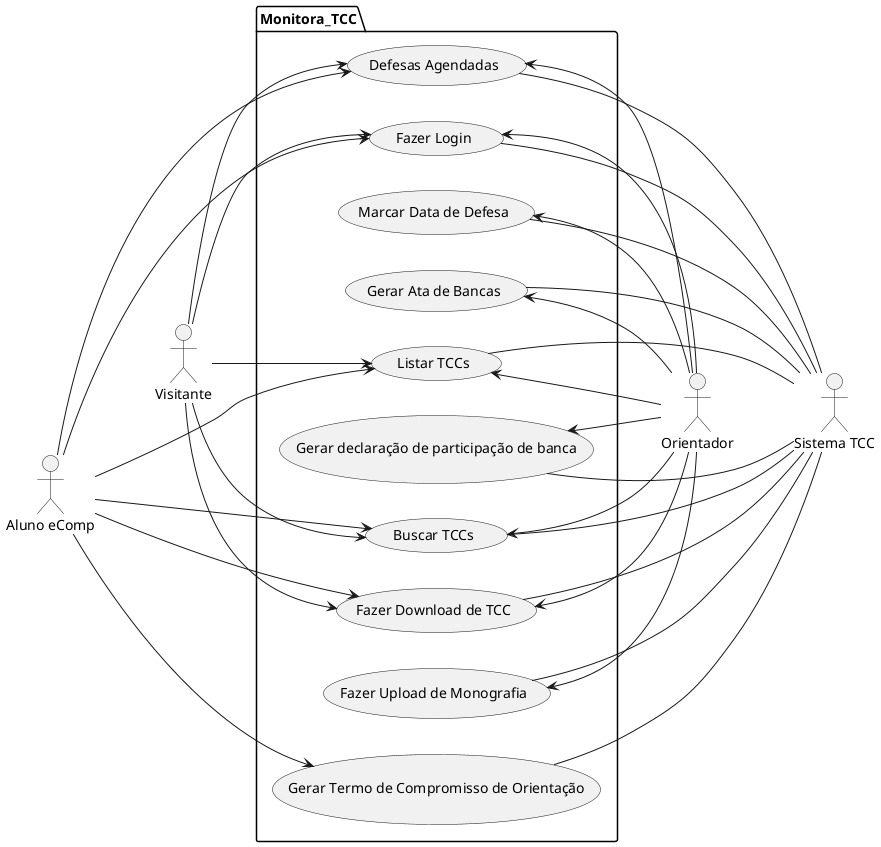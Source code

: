 @startuml casosdeuso
left to right direction

"Visitante" as Visit
"Aluno eComp" as Aluno

"Orientador" as Prof
"Sistema TCC" as Sist

package Monitora_TCC {
"Gerar declaração de participação de banca" as (Participacao)
"Listar TCCs" as (Listar)
"Buscar TCCs" as (Buscar)
"Fazer Download de TCC" as (Download)
"Fazer Login" as (Login)
"Marcar Data de Defesa" as (Data)
"Fazer Upload de Monografia" as (Upload)
"Gerar Ata de Bancas" as (Atas)
"Defesas Agendadas" as (Agendar)
"Gerar Termo de Compromisso de Orientação" as (Compromisso)
}

:Prof: -up-> (Listar)
:Prof: -up-> (Download)
:Prof: -up-> (Buscar)
:Prof: -up-> (Participacao)
:Prof: -up-> (Upload)
:Prof: -up-> (Atas)
:Prof: -up-> (Data)
:Prof: -up-> (Login)
:Prof: -up-> (Agendar)

:Aluno: ---> (Listar)
:Aluno: ---> (Download)
:Aluno: ---> (Agendar)
:Aluno: ---> (Buscar)
:Aluno: ---> (Login)
:Aluno: ---> (Compromisso)

:Visit: --> (Listar)
:Visit: --> (Download)
:Visit: --> (Agendar)
:Visit: --> (Login)
:Visit: --> (Buscar)

(Participacao) --- :Sist:
(Upload) --- :Sist:
(Listar) --- :Sist:
(Download) --- :Sist:
(Compromisso) --- :Sist:
(Agendar) --- :Sist:
(Atas) --- :Sist:
(Data) --- :Sist:
(Login) --- :Sist:
(Buscar) --- :Sist:

@enduml
